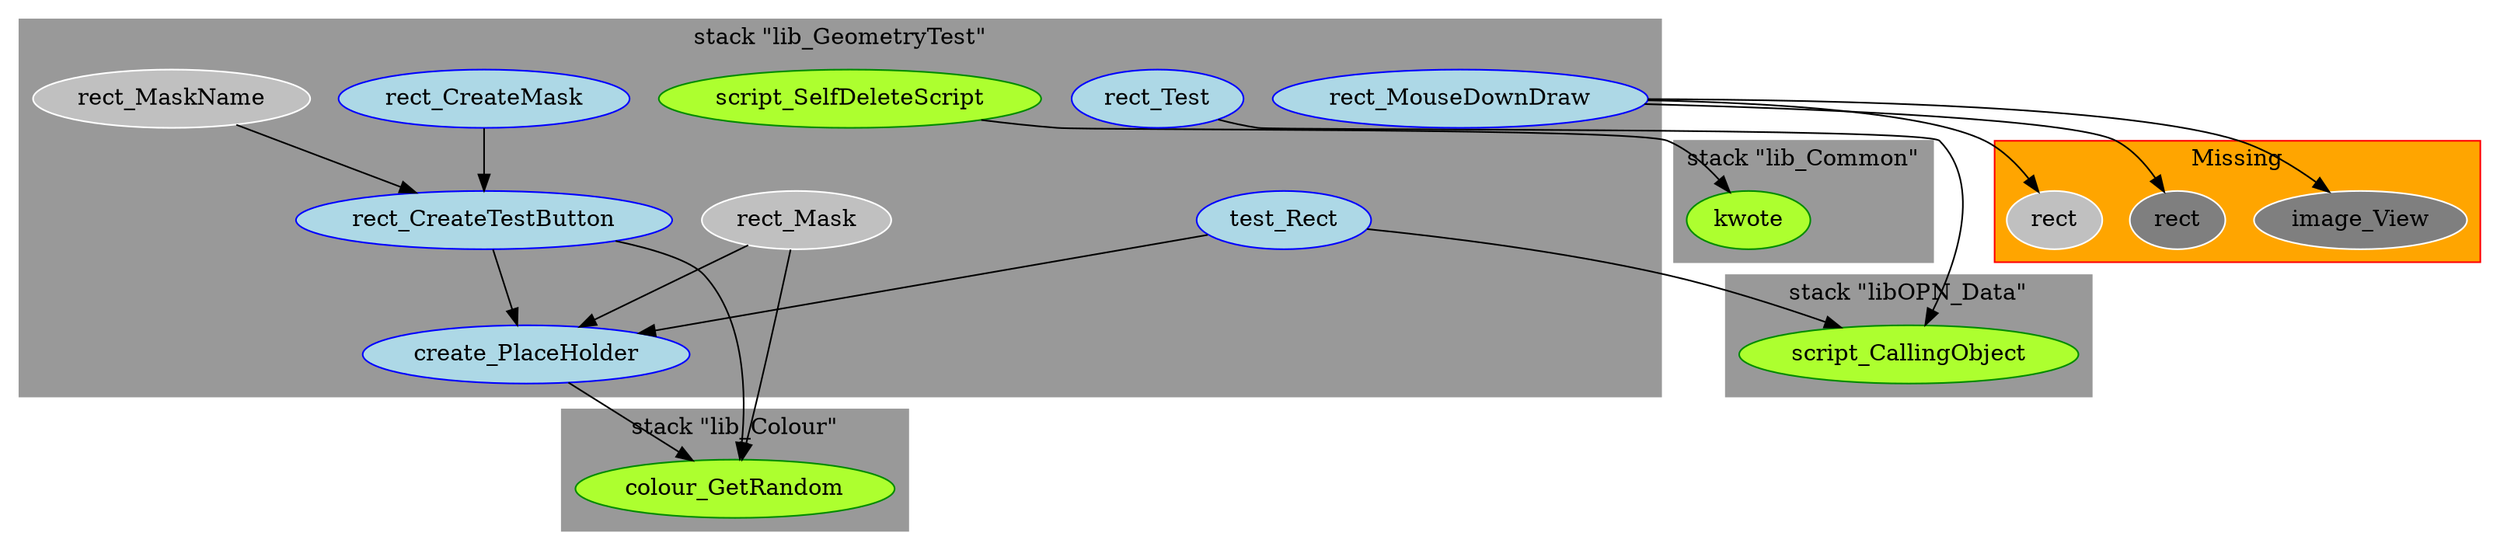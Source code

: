 digraph "dot_FromArray" {	graph [		clusterrank="true"		size="31.2500,31.2500"	];		subgraph "g" {		node [fillcolor="grey50", style="filled", color="white"];			n2 [label="image_View" URL="image_View%2Cg%2CMissing%2C1"];		n3 [label="rect" URL="rect%2Cg%2CMissing%2C1"];	}		subgraph "f" {		node [fillcolor="GreenYellow", style="filled", color="Green4"];			n6 [label="colour_GetRandom" URL="colour_GetRandom%2Cf%2Cstack+%22lib_Colour%22%2C1"];		n14 [label="kwote" URL="kwote%2Cf%2Cstack+%22lib_Common%22%2C1"];		n9 [label="script_CallingObject" URL="script_CallingObject%2Cf%2Cstack+%22libOPN_Data%22%2C1"];		n13 [label="script_SelfDeleteScript" URL="script_SelfDeleteScript%2Cf%2Cstack+%22lib_GeometryTest%22%2C1"];	}		subgraph "c" {		node [fillcolor="LightBlue", style="filled", color="Blue"];			n8 [label="rect_Test" URL="rect_Test%2Cc%2Cstack+%22lib_GeometryTest%22%2C1"];		n11 [label="rect_CreateTestButton" URL="rect_CreateTestButton%2Cc%2Cstack+%22lib_GeometryTest%22%2C1"];		n10 [label="rect_CreateMask" URL="rect_CreateMask%2Cc%2Cstack+%22lib_GeometryTest%22%2C1"];		n7 [label="create_PlaceHolder" URL="create_PlaceHolder%2Cc%2Cstack+%22lib_GeometryTest%22%2C1"];		n1 [label="rect_MouseDownDraw" URL="rect_MouseDownDraw%2Cc%2Cstack+%22lib_GeometryTest%22%2C1"];		n15 [label="test_Rect" URL="test_Rect%2Cc%2Cstack+%22lib_GeometryTest%22%2C1"];	}		subgraph "s" {		node [fillcolor="grey", style="filled", color="white"];			n12 [label="rect_MaskName" URL="rect_MaskName%2Cs%2Cstack+%22lib_GeometryTest%22%2C1"];		n4 [label="rect" URL="rect%2Cs%2CMissing%2C1"];		n5 [label="rect_Mask" URL="rect_Mask%2Cs%2Cstack+%22lib_GeometryTest%22%2C1"];	}		subgraph cluster1 {			label="Missing";			style=filled;			color=red;			fillcolor=orange;					n2; n3; n4	}	subgraph cluster2 {			label="stack \"lib_Colour\"";			style=filled;			color=grey60;			fillcolor=grey60;					n6	}	subgraph cluster3 {			label="stack \"lib_Common\"";			style=filled;			color=grey60;			fillcolor=grey60;					n14	}	subgraph cluster4 {			label="stack \"lib_GeometryTest\"";			style=filled;			color=grey60;			fillcolor=grey60;					n8; n12; n11; n10; n7; n13; n5; n1; n15	}	subgraph cluster5 {			label="stack \"libOPN_Data\"";			style=filled;			color=grey60;			fillcolor=grey60;					n9	}		n10 -> n11;	n13 -> n14;	n7 -> n6;	n1 -> n2;	n1 -> n3;	n1 -> n4;	n5 -> n6;	n5 -> n7;	n15 -> n7;	n15 -> n9;	n12 -> n11;	n11 -> n6;	n11 -> n7;	n8 -> n9;}
